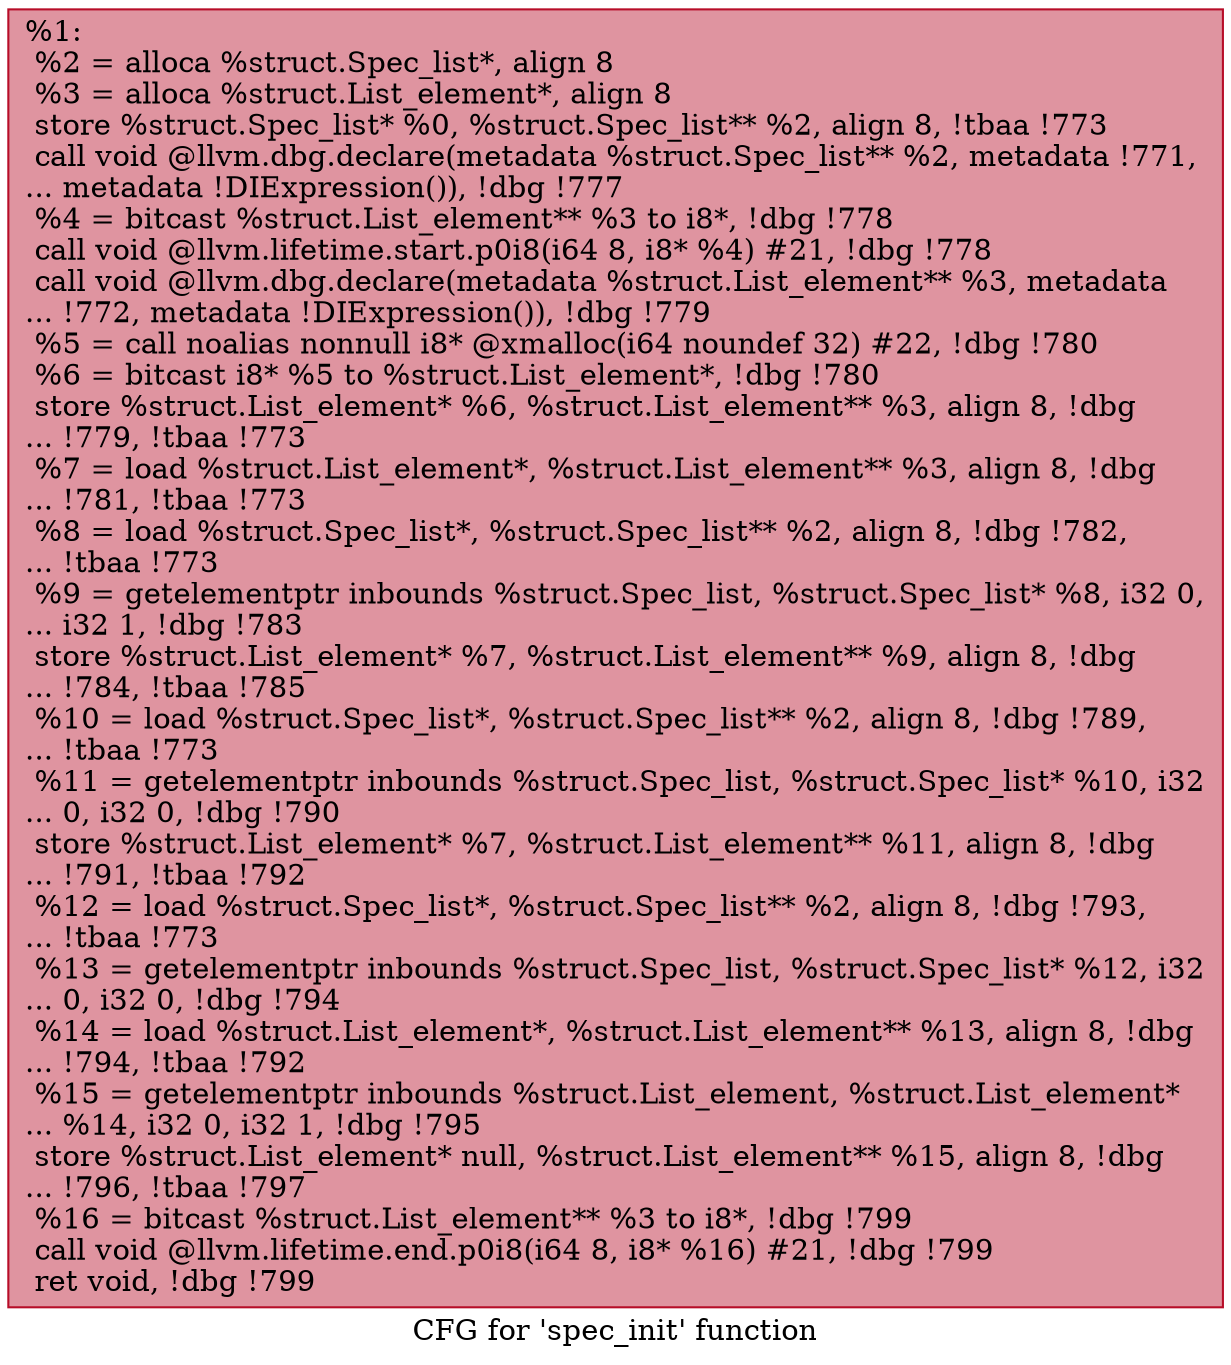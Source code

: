 digraph "CFG for 'spec_init' function" {
	label="CFG for 'spec_init' function";

	Node0x10e6880 [shape=record,color="#b70d28ff", style=filled, fillcolor="#b70d2870",label="{%1:\l  %2 = alloca %struct.Spec_list*, align 8\l  %3 = alloca %struct.List_element*, align 8\l  store %struct.Spec_list* %0, %struct.Spec_list** %2, align 8, !tbaa !773\l  call void @llvm.dbg.declare(metadata %struct.Spec_list** %2, metadata !771,\l... metadata !DIExpression()), !dbg !777\l  %4 = bitcast %struct.List_element** %3 to i8*, !dbg !778\l  call void @llvm.lifetime.start.p0i8(i64 8, i8* %4) #21, !dbg !778\l  call void @llvm.dbg.declare(metadata %struct.List_element** %3, metadata\l... !772, metadata !DIExpression()), !dbg !779\l  %5 = call noalias nonnull i8* @xmalloc(i64 noundef 32) #22, !dbg !780\l  %6 = bitcast i8* %5 to %struct.List_element*, !dbg !780\l  store %struct.List_element* %6, %struct.List_element** %3, align 8, !dbg\l... !779, !tbaa !773\l  %7 = load %struct.List_element*, %struct.List_element** %3, align 8, !dbg\l... !781, !tbaa !773\l  %8 = load %struct.Spec_list*, %struct.Spec_list** %2, align 8, !dbg !782,\l... !tbaa !773\l  %9 = getelementptr inbounds %struct.Spec_list, %struct.Spec_list* %8, i32 0,\l... i32 1, !dbg !783\l  store %struct.List_element* %7, %struct.List_element** %9, align 8, !dbg\l... !784, !tbaa !785\l  %10 = load %struct.Spec_list*, %struct.Spec_list** %2, align 8, !dbg !789,\l... !tbaa !773\l  %11 = getelementptr inbounds %struct.Spec_list, %struct.Spec_list* %10, i32\l... 0, i32 0, !dbg !790\l  store %struct.List_element* %7, %struct.List_element** %11, align 8, !dbg\l... !791, !tbaa !792\l  %12 = load %struct.Spec_list*, %struct.Spec_list** %2, align 8, !dbg !793,\l... !tbaa !773\l  %13 = getelementptr inbounds %struct.Spec_list, %struct.Spec_list* %12, i32\l... 0, i32 0, !dbg !794\l  %14 = load %struct.List_element*, %struct.List_element** %13, align 8, !dbg\l... !794, !tbaa !792\l  %15 = getelementptr inbounds %struct.List_element, %struct.List_element*\l... %14, i32 0, i32 1, !dbg !795\l  store %struct.List_element* null, %struct.List_element** %15, align 8, !dbg\l... !796, !tbaa !797\l  %16 = bitcast %struct.List_element** %3 to i8*, !dbg !799\l  call void @llvm.lifetime.end.p0i8(i64 8, i8* %16) #21, !dbg !799\l  ret void, !dbg !799\l}"];
}
